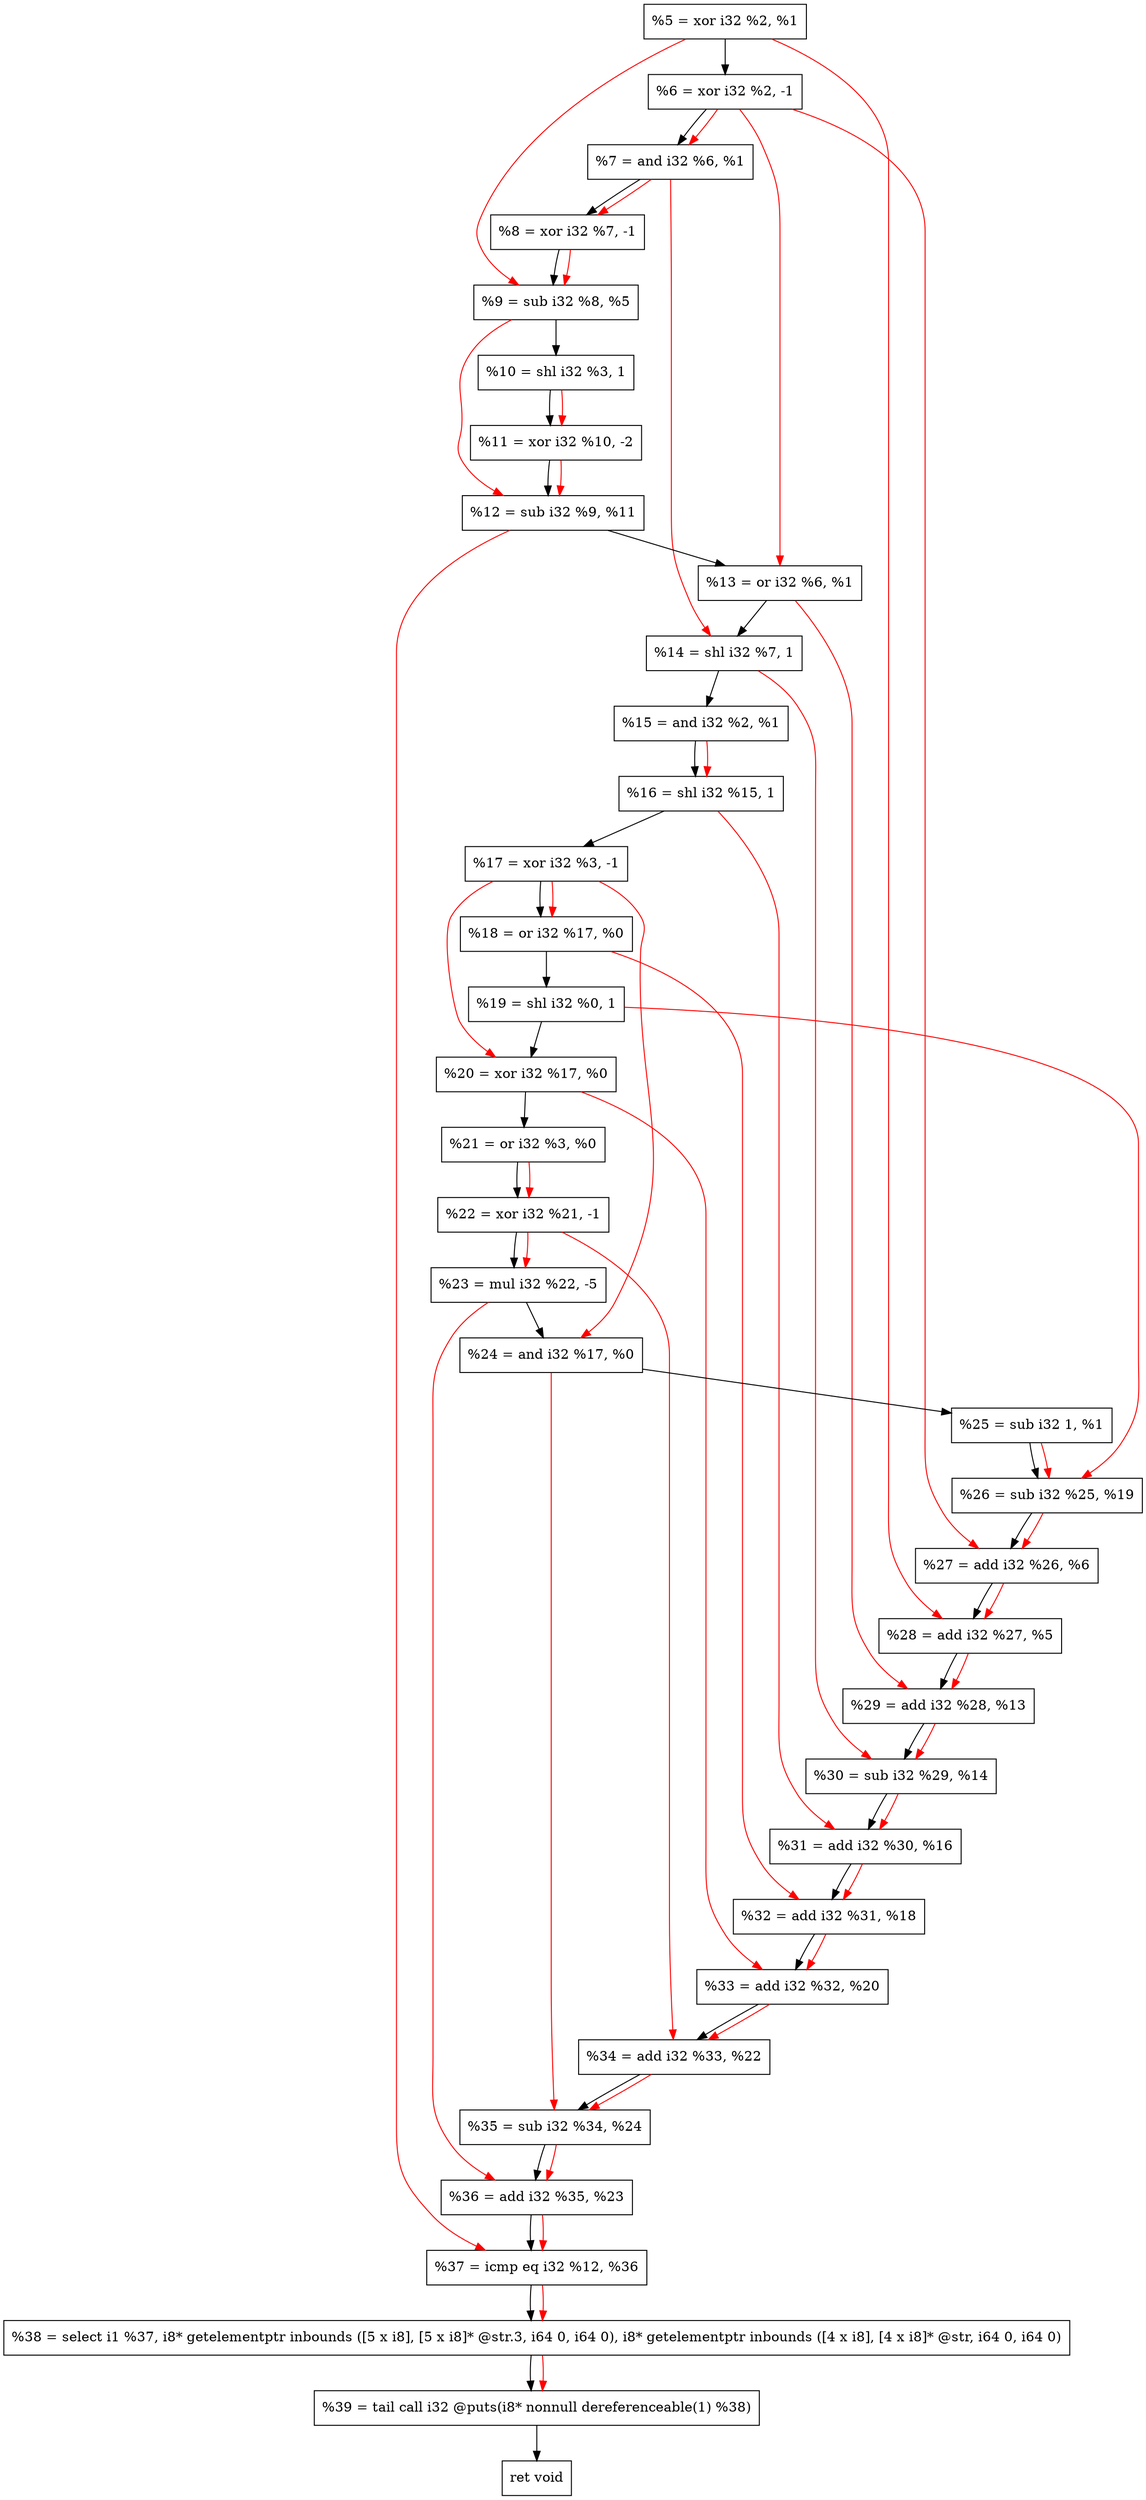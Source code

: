 digraph "DFG for'crackme' function" {
	Node0x14849c0[shape=record, label="  %5 = xor i32 %2, %1"];
	Node0x1485040[shape=record, label="  %6 = xor i32 %2, -1"];
	Node0x14850b0[shape=record, label="  %7 = and i32 %6, %1"];
	Node0x1485120[shape=record, label="  %8 = xor i32 %7, -1"];
	Node0x1485190[shape=record, label="  %9 = sub i32 %8, %5"];
	Node0x1485230[shape=record, label="  %10 = shl i32 %3, 1"];
	Node0x14852d0[shape=record, label="  %11 = xor i32 %10, -2"];
	Node0x1485340[shape=record, label="  %12 = sub i32 %9, %11"];
	Node0x14853b0[shape=record, label="  %13 = or i32 %6, %1"];
	Node0x1485420[shape=record, label="  %14 = shl i32 %7, 1"];
	Node0x1485490[shape=record, label="  %15 = and i32 %2, %1"];
	Node0x1485500[shape=record, label="  %16 = shl i32 %15, 1"];
	Node0x1485570[shape=record, label="  %17 = xor i32 %3, -1"];
	Node0x14855e0[shape=record, label="  %18 = or i32 %17, %0"];
	Node0x1485650[shape=record, label="  %19 = shl i32 %0, 1"];
	Node0x14856c0[shape=record, label="  %20 = xor i32 %17, %0"];
	Node0x1485730[shape=record, label="  %21 = or i32 %3, %0"];
	Node0x14857a0[shape=record, label="  %22 = xor i32 %21, -1"];
	Node0x1485840[shape=record, label="  %23 = mul i32 %22, -5"];
	Node0x14858b0[shape=record, label="  %24 = and i32 %17, %0"];
	Node0x1485920[shape=record, label="  %25 = sub i32 1, %1"];
	Node0x1485990[shape=record, label="  %26 = sub i32 %25, %19"];
	Node0x1485a00[shape=record, label="  %27 = add i32 %26, %6"];
	Node0x1485a70[shape=record, label="  %28 = add i32 %27, %5"];
	Node0x1485ae0[shape=record, label="  %29 = add i32 %28, %13"];
	Node0x1485b50[shape=record, label="  %30 = sub i32 %29, %14"];
	Node0x1485bc0[shape=record, label="  %31 = add i32 %30, %16"];
	Node0x1485c30[shape=record, label="  %32 = add i32 %31, %18"];
	Node0x1485eb0[shape=record, label="  %33 = add i32 %32, %20"];
	Node0x1485f20[shape=record, label="  %34 = add i32 %33, %22"];
	Node0x1485f90[shape=record, label="  %35 = sub i32 %34, %24"];
	Node0x1486000[shape=record, label="  %36 = add i32 %35, %23"];
	Node0x1486070[shape=record, label="  %37 = icmp eq i32 %12, %36"];
	Node0x1425268[shape=record, label="  %38 = select i1 %37, i8* getelementptr inbounds ([5 x i8], [5 x i8]* @str.3, i64 0, i64 0), i8* getelementptr inbounds ([4 x i8], [4 x i8]* @str, i64 0, i64 0)"];
	Node0x1486510[shape=record, label="  %39 = tail call i32 @puts(i8* nonnull dereferenceable(1) %38)"];
	Node0x1486560[shape=record, label="  ret void"];
	Node0x14849c0 -> Node0x1485040;
	Node0x1485040 -> Node0x14850b0;
	Node0x14850b0 -> Node0x1485120;
	Node0x1485120 -> Node0x1485190;
	Node0x1485190 -> Node0x1485230;
	Node0x1485230 -> Node0x14852d0;
	Node0x14852d0 -> Node0x1485340;
	Node0x1485340 -> Node0x14853b0;
	Node0x14853b0 -> Node0x1485420;
	Node0x1485420 -> Node0x1485490;
	Node0x1485490 -> Node0x1485500;
	Node0x1485500 -> Node0x1485570;
	Node0x1485570 -> Node0x14855e0;
	Node0x14855e0 -> Node0x1485650;
	Node0x1485650 -> Node0x14856c0;
	Node0x14856c0 -> Node0x1485730;
	Node0x1485730 -> Node0x14857a0;
	Node0x14857a0 -> Node0x1485840;
	Node0x1485840 -> Node0x14858b0;
	Node0x14858b0 -> Node0x1485920;
	Node0x1485920 -> Node0x1485990;
	Node0x1485990 -> Node0x1485a00;
	Node0x1485a00 -> Node0x1485a70;
	Node0x1485a70 -> Node0x1485ae0;
	Node0x1485ae0 -> Node0x1485b50;
	Node0x1485b50 -> Node0x1485bc0;
	Node0x1485bc0 -> Node0x1485c30;
	Node0x1485c30 -> Node0x1485eb0;
	Node0x1485eb0 -> Node0x1485f20;
	Node0x1485f20 -> Node0x1485f90;
	Node0x1485f90 -> Node0x1486000;
	Node0x1486000 -> Node0x1486070;
	Node0x1486070 -> Node0x1425268;
	Node0x1425268 -> Node0x1486510;
	Node0x1486510 -> Node0x1486560;
edge [color=red]
	Node0x1485040 -> Node0x14850b0;
	Node0x14850b0 -> Node0x1485120;
	Node0x1485120 -> Node0x1485190;
	Node0x14849c0 -> Node0x1485190;
	Node0x1485230 -> Node0x14852d0;
	Node0x1485190 -> Node0x1485340;
	Node0x14852d0 -> Node0x1485340;
	Node0x1485040 -> Node0x14853b0;
	Node0x14850b0 -> Node0x1485420;
	Node0x1485490 -> Node0x1485500;
	Node0x1485570 -> Node0x14855e0;
	Node0x1485570 -> Node0x14856c0;
	Node0x1485730 -> Node0x14857a0;
	Node0x14857a0 -> Node0x1485840;
	Node0x1485570 -> Node0x14858b0;
	Node0x1485920 -> Node0x1485990;
	Node0x1485650 -> Node0x1485990;
	Node0x1485990 -> Node0x1485a00;
	Node0x1485040 -> Node0x1485a00;
	Node0x1485a00 -> Node0x1485a70;
	Node0x14849c0 -> Node0x1485a70;
	Node0x1485a70 -> Node0x1485ae0;
	Node0x14853b0 -> Node0x1485ae0;
	Node0x1485ae0 -> Node0x1485b50;
	Node0x1485420 -> Node0x1485b50;
	Node0x1485b50 -> Node0x1485bc0;
	Node0x1485500 -> Node0x1485bc0;
	Node0x1485bc0 -> Node0x1485c30;
	Node0x14855e0 -> Node0x1485c30;
	Node0x1485c30 -> Node0x1485eb0;
	Node0x14856c0 -> Node0x1485eb0;
	Node0x1485eb0 -> Node0x1485f20;
	Node0x14857a0 -> Node0x1485f20;
	Node0x1485f20 -> Node0x1485f90;
	Node0x14858b0 -> Node0x1485f90;
	Node0x1485f90 -> Node0x1486000;
	Node0x1485840 -> Node0x1486000;
	Node0x1485340 -> Node0x1486070;
	Node0x1486000 -> Node0x1486070;
	Node0x1486070 -> Node0x1425268;
	Node0x1425268 -> Node0x1486510;
}
